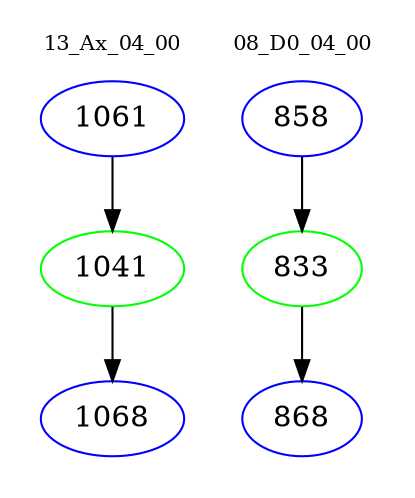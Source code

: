 digraph{
subgraph cluster_0 {
color = white
label = "13_Ax_04_00";
fontsize=10;
T0_1061 [label="1061", color="blue"]
T0_1061 -> T0_1041 [color="black"]
T0_1041 [label="1041", color="green"]
T0_1041 -> T0_1068 [color="black"]
T0_1068 [label="1068", color="blue"]
}
subgraph cluster_1 {
color = white
label = "08_D0_04_00";
fontsize=10;
T1_858 [label="858", color="blue"]
T1_858 -> T1_833 [color="black"]
T1_833 [label="833", color="green"]
T1_833 -> T1_868 [color="black"]
T1_868 [label="868", color="blue"]
}
}
